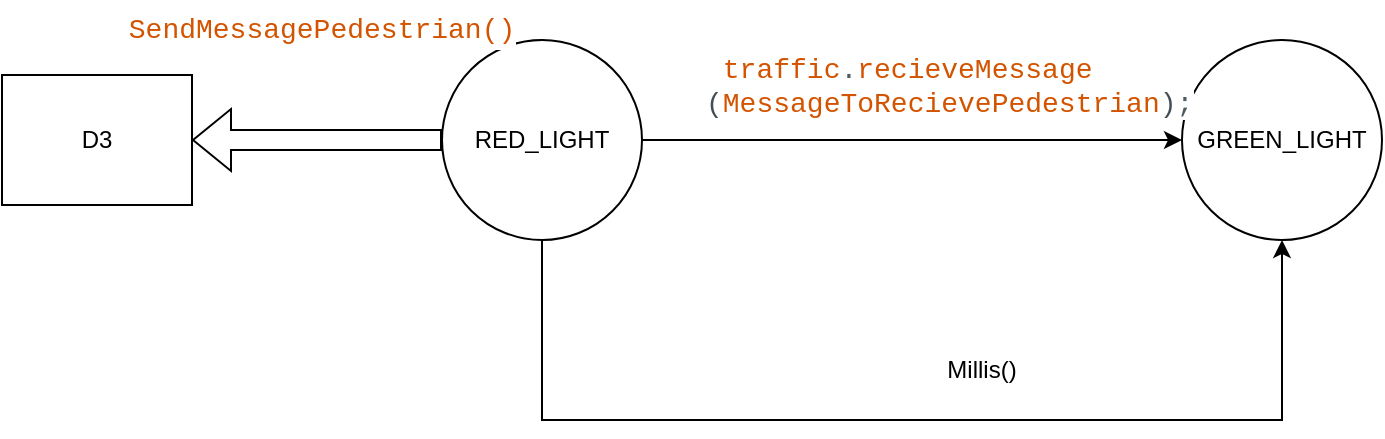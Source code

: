<mxfile version="25.0.2">
  <diagram name="Page-1" id="1Y5D2U8stiUNj_TGLXez">
    <mxGraphModel dx="1877" dy="629" grid="1" gridSize="10" guides="1" tooltips="1" connect="1" arrows="1" fold="1" page="1" pageScale="1" pageWidth="827" pageHeight="1169" math="0" shadow="0">
      <root>
        <mxCell id="0" />
        <mxCell id="1" parent="0" />
        <mxCell id="BhAJZD4yBI30t7sOotnn-1" style="edgeStyle=orthogonalEdgeStyle;rounded=0;orthogonalLoop=1;jettySize=auto;html=1;entryX=0;entryY=0.5;entryDx=0;entryDy=0;" edge="1" parent="1" source="BhAJZD4yBI30t7sOotnn-2" target="BhAJZD4yBI30t7sOotnn-8">
          <mxGeometry relative="1" as="geometry">
            <mxPoint x="290" y="250" as="targetPoint" />
          </mxGeometry>
        </mxCell>
        <mxCell id="BhAJZD4yBI30t7sOotnn-17" style="edgeStyle=orthogonalEdgeStyle;rounded=0;orthogonalLoop=1;jettySize=auto;html=1;entryX=0.5;entryY=1;entryDx=0;entryDy=0;" edge="1" parent="1" source="BhAJZD4yBI30t7sOotnn-2" target="BhAJZD4yBI30t7sOotnn-8">
          <mxGeometry relative="1" as="geometry">
            <mxPoint x="470" y="390" as="targetPoint" />
            <Array as="points">
              <mxPoint x="80" y="390" />
              <mxPoint x="450" y="390" />
            </Array>
          </mxGeometry>
        </mxCell>
        <mxCell id="BhAJZD4yBI30t7sOotnn-2" value="RED_LIGHT" style="ellipse;whiteSpace=wrap;html=1;aspect=fixed;" vertex="1" parent="1">
          <mxGeometry x="30" y="200" width="100" height="100" as="geometry" />
        </mxCell>
        <mxCell id="BhAJZD4yBI30t7sOotnn-8" value="GREEN_LIGHT" style="ellipse;whiteSpace=wrap;html=1;aspect=fixed;" vertex="1" parent="1">
          <mxGeometry x="400" y="200" width="100" height="100" as="geometry" />
        </mxCell>
        <mxCell id="BhAJZD4yBI30t7sOotnn-9" value="&lt;span style=&quot;color: rgba(0, 0, 0, 0); font-family: monospace; font-size: 0px; text-align: start; text-wrap: nowrap;&quot;&gt;%3CmxGraphModel%3E%3Croot%3E%3CmxCell%20id%3D%220%22%2F%3E%3CmxCell%20id%3D%221%22%20parent%3D%220%22%2F%3E%3CmxCell%20id%3D%222%22%20value%3D%22ReceavedMessage%20%3D%3D%20200%22%20style%3D%22text%3BwhiteSpace%3Dwrap%3B%22%20vertex%3D%221%22%20parent%3D%221%22%3E%3CmxGeometry%20x%3D%22300%22%20y%3D%22-180%22%20width%3D%22120%22%20height%3D%2240%22%20as%3D%22geometry%22%2F%3E%3C%2FmxCell%3E%3C%2Froot%3E%3C%2FmxGraphModel%3E&lt;/span&gt;" style="text;html=1;align=center;verticalAlign=middle;whiteSpace=wrap;rounded=0;" vertex="1" parent="1">
          <mxGeometry x="210" y="220" width="60" height="30" as="geometry" />
        </mxCell>
        <mxCell id="BhAJZD4yBI30t7sOotnn-12" value="Millis()" style="text;html=1;align=center;verticalAlign=middle;whiteSpace=wrap;rounded=0;" vertex="1" parent="1">
          <mxGeometry x="270" y="350" width="60" height="30" as="geometry" />
        </mxCell>
        <mxCell id="BhAJZD4yBI30t7sOotnn-13" value="&lt;span style=&quot;color: rgb(78, 91, 97); font-family: Consolas, &amp;quot;Courier New&amp;quot;, monospace; font-size: 14px; text-align: center; white-space: pre; background-color: rgb(255, 255, 255);&quot;&gt;&amp;nbsp;&lt;/span&gt;&lt;span style=&quot;font-family: Consolas, &amp;quot;Courier New&amp;quot;, monospace; font-size: 14px; text-align: center; white-space: pre; color: rgb(211, 84, 0);&quot;&gt;traffic&lt;/span&gt;&lt;span style=&quot;color: rgb(78, 91, 97); font-family: Consolas, &amp;quot;Courier New&amp;quot;, monospace; font-size: 14px; text-align: center; white-space: pre; background-color: rgb(255, 255, 255);&quot;&gt;.&lt;/span&gt;&lt;span style=&quot;font-family: Consolas, &amp;quot;Courier New&amp;quot;, monospace; font-size: 14px; text-align: center; white-space: pre; color: rgb(211, 84, 0);&quot;&gt;recieveMessage&lt;/span&gt;&lt;div&gt;&lt;span style=&quot;font-family: Consolas, &amp;quot;Courier New&amp;quot;, monospace; font-size: 14px; text-align: center; white-space: pre; color: rgb(67, 79, 84);&quot;&gt;(&lt;/span&gt;&lt;span style=&quot;font-family: Consolas, &amp;quot;Courier New&amp;quot;, monospace; font-size: 14px; text-align: center; white-space: pre; color: rgb(211, 84, 0);&quot;&gt;MessageToRecievePedestrian&lt;/span&gt;&lt;span style=&quot;font-family: Consolas, &amp;quot;Courier New&amp;quot;, monospace; font-size: 14px; text-align: center; white-space: pre; color: rgb(67, 79, 84);&quot;&gt;)&lt;/span&gt;&lt;span style=&quot;color: rgb(78, 91, 97); font-family: Consolas, &amp;quot;Courier New&amp;quot;, monospace; font-size: 14px; text-align: center; white-space: pre; background-color: rgb(255, 255, 255);&quot;&gt;;&lt;/span&gt;&lt;/div&gt;" style="text;whiteSpace=wrap;html=1;" vertex="1" parent="1">
          <mxGeometry x="160" y="200" width="130" height="40" as="geometry" />
        </mxCell>
        <mxCell id="BhAJZD4yBI30t7sOotnn-14" value="" style="shape=flexArrow;endArrow=classic;html=1;rounded=0;exitX=0;exitY=0.5;exitDx=0;exitDy=0;entryX=1;entryY=0.5;entryDx=0;entryDy=0;" edge="1" parent="1" source="BhAJZD4yBI30t7sOotnn-2" target="BhAJZD4yBI30t7sOotnn-15">
          <mxGeometry width="50" height="50" relative="1" as="geometry">
            <mxPoint x="50" y="505" as="sourcePoint" />
            <mxPoint x="125" y="505" as="targetPoint" />
          </mxGeometry>
        </mxCell>
        <mxCell id="BhAJZD4yBI30t7sOotnn-15" value="D3" style="rounded=0;whiteSpace=wrap;html=1;" vertex="1" parent="1">
          <mxGeometry x="-190" y="217.5" width="95" height="65" as="geometry" />
        </mxCell>
        <mxCell id="BhAJZD4yBI30t7sOotnn-16" value="&lt;div style=&quot;color: rgb(78, 91, 97); background-color: rgb(255, 255, 255); font-family: Consolas, &amp;quot;Courier New&amp;quot;, monospace; font-size: 14px; line-height: 19px; white-space: pre;&quot;&gt;&lt;span style=&quot;color: #d35400;&quot;&gt;SendMessagePedestrian()&lt;/span&gt;&lt;/div&gt;" style="text;html=1;align=center;verticalAlign=middle;whiteSpace=wrap;rounded=0;" vertex="1" parent="1">
          <mxGeometry x="-60" y="180" width="60" height="30" as="geometry" />
        </mxCell>
      </root>
    </mxGraphModel>
  </diagram>
</mxfile>
